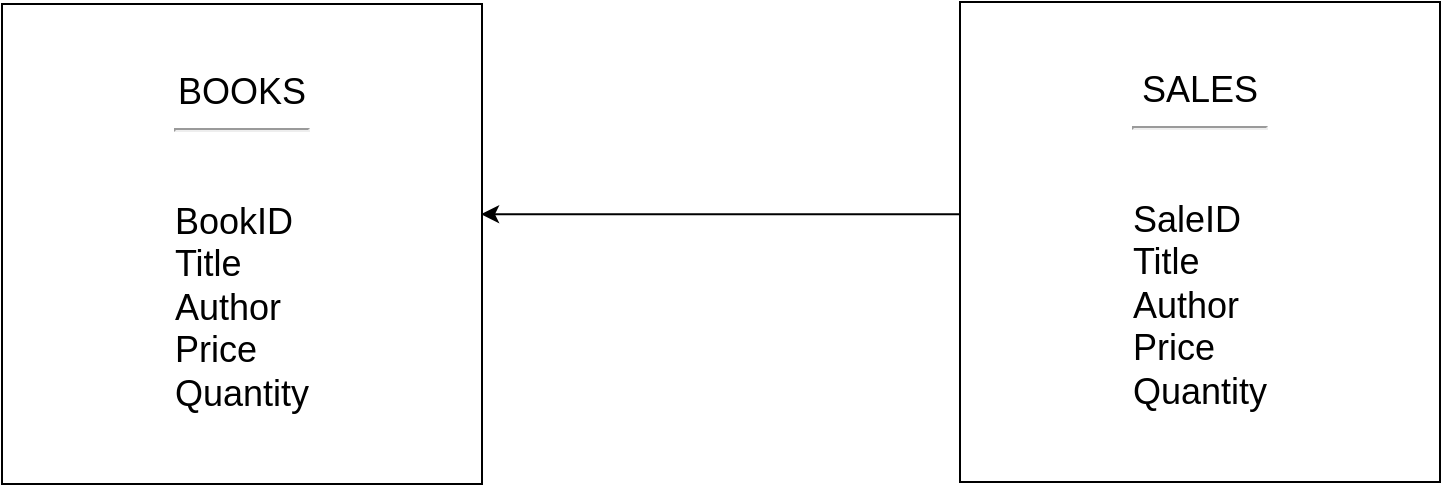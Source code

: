 <mxfile version="24.8.6">
  <diagram name="Page-1" id="b58gGBahE_h2-V1-ateQ">
    <mxGraphModel dx="1500" dy="796" grid="1" gridSize="10" guides="1" tooltips="1" connect="1" arrows="1" fold="1" page="1" pageScale="1" pageWidth="827" pageHeight="1169" math="0" shadow="0">
      <root>
        <mxCell id="0" />
        <mxCell id="1" parent="0" />
        <mxCell id="nnB5rBn4tQWnx-wgxv4E-1" value="&lt;div style=&quot;&quot;&gt;&lt;span style=&quot;font-size: 18px;&quot;&gt;BOOKS&lt;/span&gt;&lt;/div&gt;&lt;hr&gt;&lt;br&gt;&lt;br&gt;&lt;div style=&quot;text-align: justify;&quot;&gt;&lt;span style=&quot;font-size: 18px;&quot;&gt;BookID&amp;nbsp;&lt;/span&gt;&lt;/div&gt;&lt;div style=&quot;text-align: justify;&quot;&gt;&lt;span style=&quot;font-size: 18px;&quot;&gt;Title&lt;/span&gt;&lt;/div&gt;&lt;div style=&quot;text-align: justify;&quot;&gt;&lt;span style=&quot;font-size: 18px;&quot;&gt;Author&lt;/span&gt;&lt;/div&gt;&lt;div style=&quot;text-align: justify;&quot;&gt;&lt;span style=&quot;font-size: 18px;&quot;&gt;Price&lt;/span&gt;&lt;/div&gt;&lt;div style=&quot;text-align: justify;&quot;&gt;&lt;span style=&quot;font-size: 18px;&quot;&gt;Quantity&lt;/span&gt;&lt;/div&gt;" style="whiteSpace=wrap;html=1;aspect=fixed;align=center;" vertex="1" parent="1">
          <mxGeometry x="40" y="200" width="240" height="240" as="geometry" />
        </mxCell>
        <mxCell id="nnB5rBn4tQWnx-wgxv4E-5" value="&lt;div style=&quot;&quot;&gt;&lt;span style=&quot;font-size: 18px;&quot;&gt;SALES&lt;/span&gt;&lt;/div&gt;&lt;hr&gt;&lt;br&gt;&lt;br&gt;&lt;div style=&quot;text-align: justify;&quot;&gt;&lt;span style=&quot;font-size: 18px;&quot;&gt;SaleID&lt;/span&gt;&lt;/div&gt;&lt;div style=&quot;text-align: justify;&quot;&gt;&lt;span style=&quot;font-size: 18px;&quot;&gt;Title&lt;/span&gt;&lt;/div&gt;&lt;div style=&quot;text-align: justify;&quot;&gt;&lt;span style=&quot;font-size: 18px;&quot;&gt;Author&lt;/span&gt;&lt;/div&gt;&lt;div style=&quot;text-align: justify;&quot;&gt;&lt;span style=&quot;font-size: 18px;&quot;&gt;Price&lt;/span&gt;&lt;/div&gt;&lt;div style=&quot;text-align: justify;&quot;&gt;&lt;span style=&quot;font-size: 18px;&quot;&gt;Quantity&lt;/span&gt;&lt;/div&gt;" style="whiteSpace=wrap;html=1;aspect=fixed;align=center;" vertex="1" parent="1">
          <mxGeometry x="519" y="199" width="240" height="240" as="geometry" />
        </mxCell>
        <mxCell id="nnB5rBn4tQWnx-wgxv4E-7" style="edgeStyle=orthogonalEdgeStyle;rounded=0;orthogonalLoop=1;jettySize=auto;html=1;exitX=0;exitY=0.5;exitDx=0;exitDy=0;entryX=0.998;entryY=0.438;entryDx=0;entryDy=0;entryPerimeter=0;" edge="1" parent="1" source="nnB5rBn4tQWnx-wgxv4E-5" target="nnB5rBn4tQWnx-wgxv4E-1">
          <mxGeometry relative="1" as="geometry">
            <Array as="points">
              <mxPoint x="519" y="305" />
            </Array>
          </mxGeometry>
        </mxCell>
      </root>
    </mxGraphModel>
  </diagram>
</mxfile>
